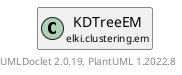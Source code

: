 @startuml
    remove .*\.(Instance|Par|Parameterizer|Factory)$
    set namespaceSeparator none
    hide empty fields
    hide empty methods

    class "<size:14>KDTreeEM.Par\n<size:10>elki.clustering.em" as elki.clustering.em.KDTreeEM.Par [[KDTreeEM.Par.html]] {
        {static} +K_ID: OptionID
        {static} +DELTA_ID: OptionID
        {static} +MBW_ID: OptionID
        {static} +TAU_ID: OptionID
        {static} +TAU_CLASS_ID: OptionID
        {static} +MINITER_ID: OptionID
        {static} +MAXITER_ID: OptionID
        {static} +SOFT_ID: OptionID
        {static} +EXACT_ASSIGN_ID: OptionID
        #k: int
        #mbw: double
        #tau: double
        #tauclass: double
        #delta: double
        #mfactory: TextbookMultivariateGaussianModelFactory
        #miniter: int
        #maxiter: int
        ~soft: boolean
        ~exactAssign: boolean
        +configure(Parameterization): void
        +make(): KDTreeEM
    }

    interface "<size:14>Parameterizer\n<size:10>elki.utilities.optionhandling" as elki.utilities.optionhandling.Parameterizer [[../../utilities/optionhandling/Parameterizer.html]] {
        {abstract} +make(): Object
    }
    class "<size:14>KDTreeEM\n<size:10>elki.clustering.em" as elki.clustering.em.KDTreeEM [[KDTreeEM.html]]

    elki.utilities.optionhandling.Parameterizer <|.. elki.clustering.em.KDTreeEM.Par
    elki.clustering.em.KDTreeEM +-- elki.clustering.em.KDTreeEM.Par

    center footer UMLDoclet 2.0.19, PlantUML 1.2022.8
@enduml

